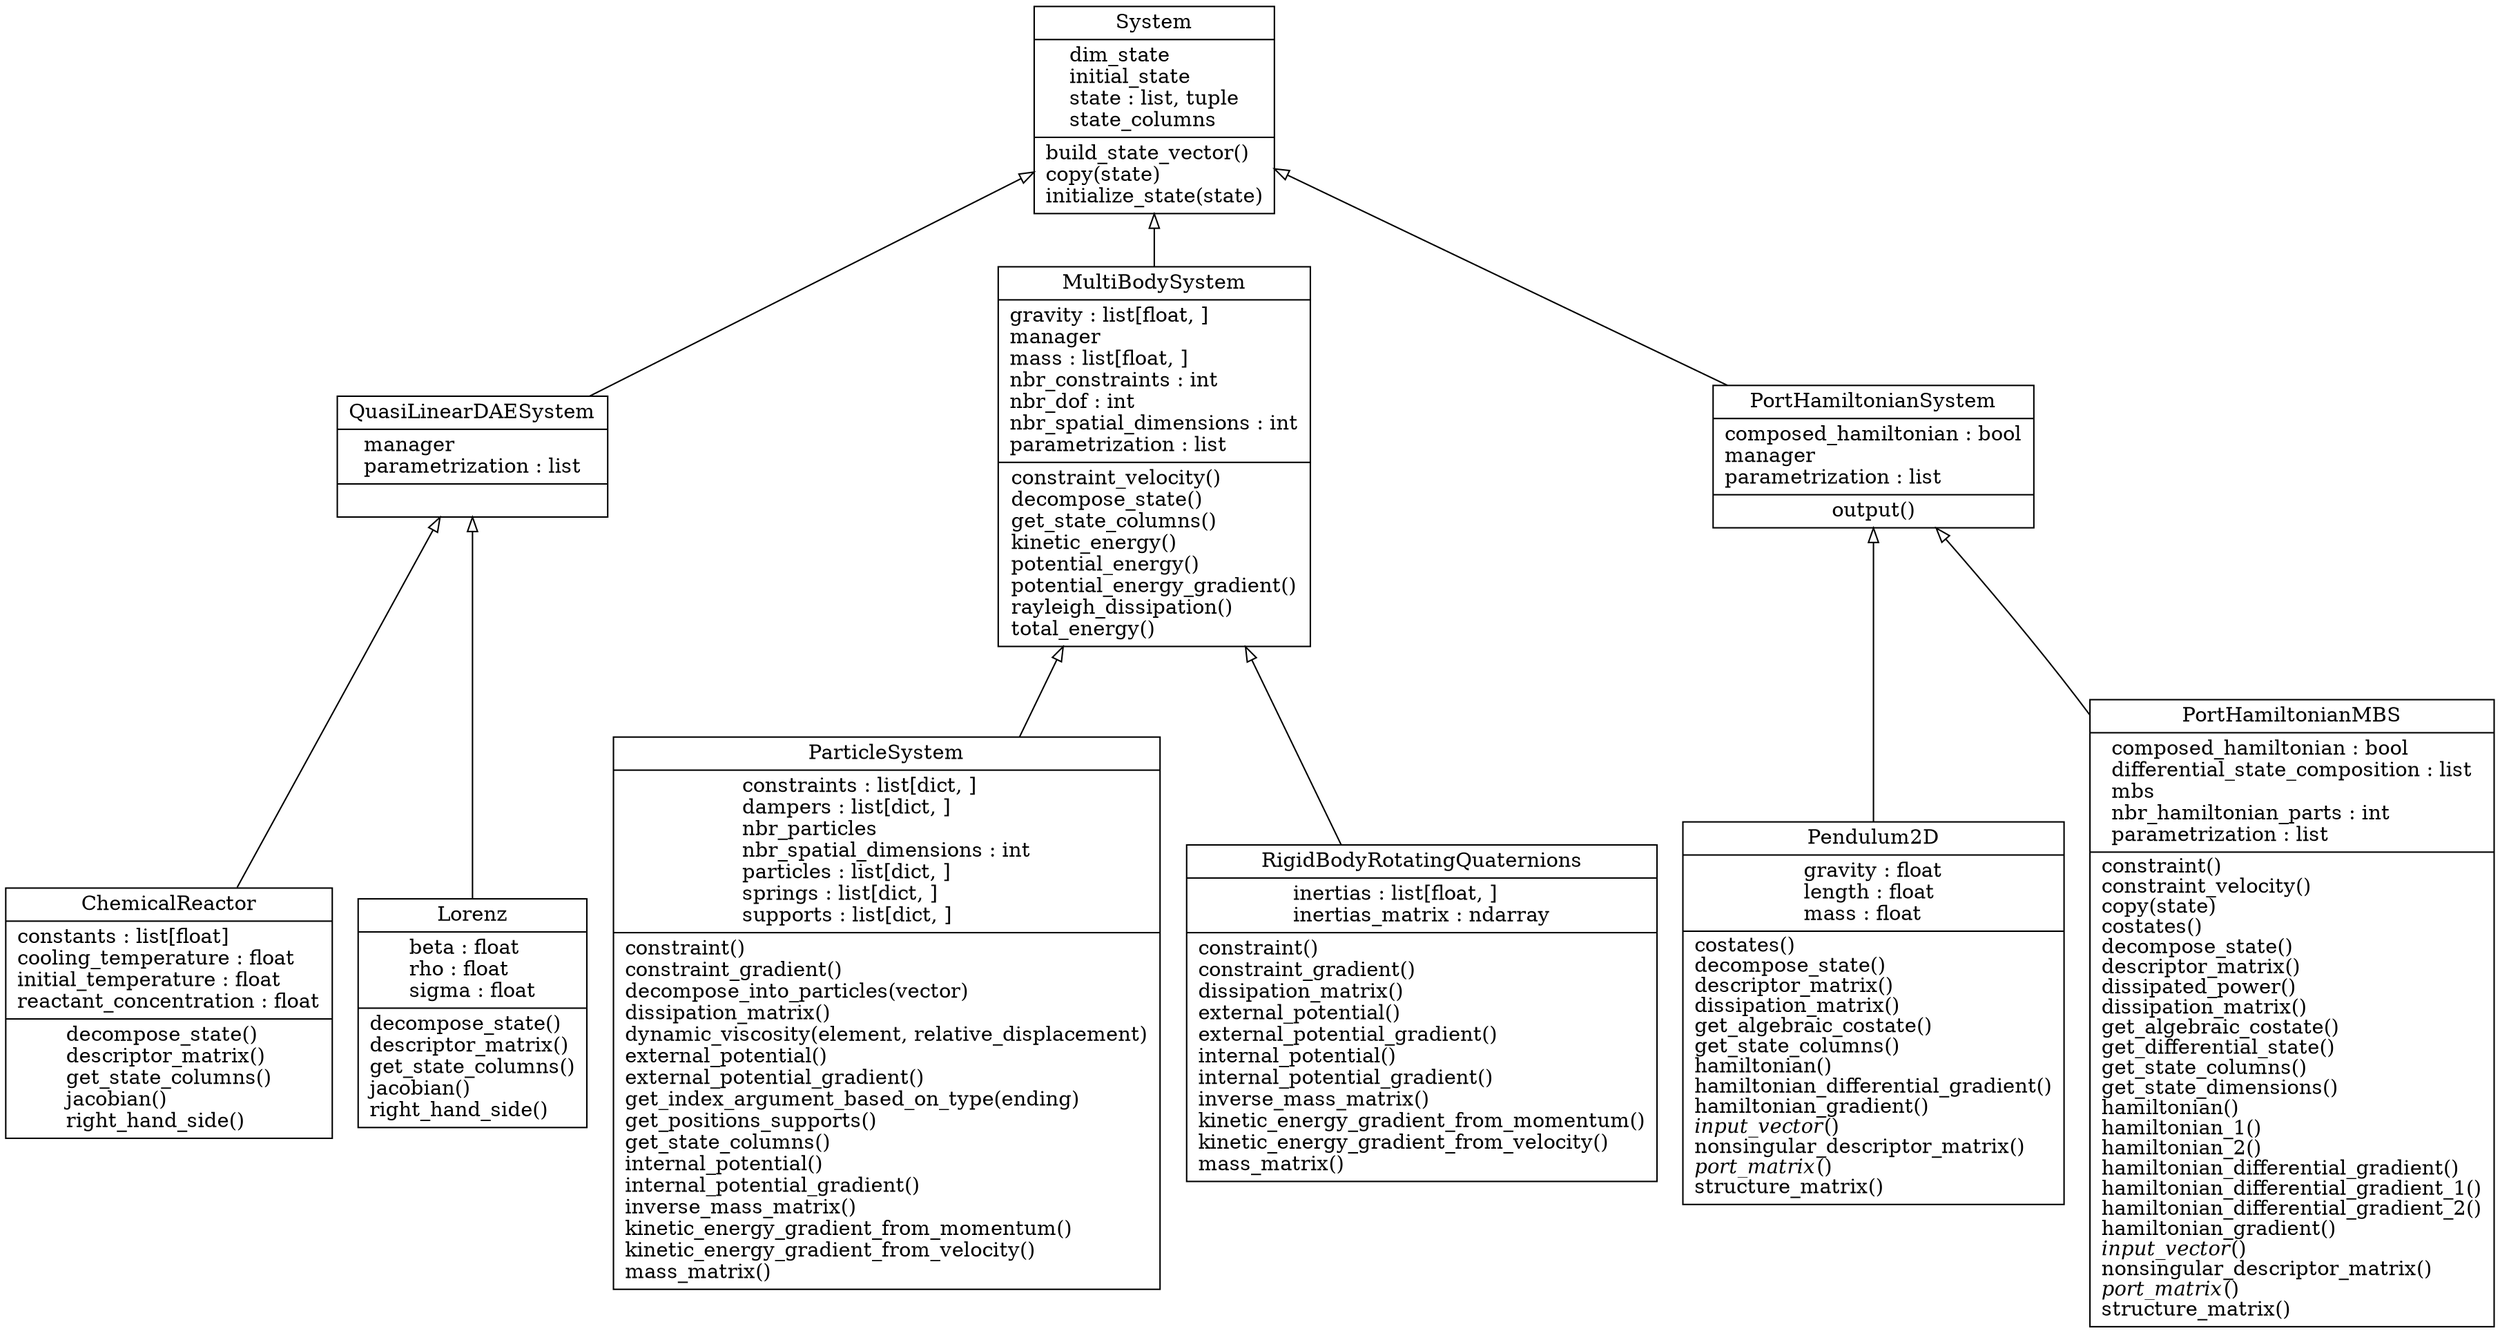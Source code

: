 digraph "classes_systems" {
rankdir=BT
charset="utf-8"
"pydykit.systems_dae.ChemicalReactor" [color="black", fontcolor="black", label=<{ChemicalReactor|constants : list[float]<br ALIGN="LEFT"/>cooling_temperature : float<br ALIGN="LEFT"/>initial_temperature : float<br ALIGN="LEFT"/>reactant_concentration : float<br ALIGN="LEFT"/>|decompose_state()<br ALIGN="LEFT"/>descriptor_matrix()<br ALIGN="LEFT"/>get_state_columns()<br ALIGN="LEFT"/>jacobian()<br ALIGN="LEFT"/>right_hand_side()<br ALIGN="LEFT"/>}>, shape="record", style="solid"];
"pydykit.systems_dae.Lorenz" [color="black", fontcolor="black", label=<{Lorenz|beta : float<br ALIGN="LEFT"/>rho : float<br ALIGN="LEFT"/>sigma : float<br ALIGN="LEFT"/>|decompose_state()<br ALIGN="LEFT"/>descriptor_matrix()<br ALIGN="LEFT"/>get_state_columns()<br ALIGN="LEFT"/>jacobian()<br ALIGN="LEFT"/>right_hand_side()<br ALIGN="LEFT"/>}>, shape="record", style="solid"];
"pydykit.systems_multi_body.MultiBodySystem" [color="black", fontcolor="black", label=<{MultiBodySystem|gravity : list[float, ]<br ALIGN="LEFT"/>manager<br ALIGN="LEFT"/>mass : list[float, ]<br ALIGN="LEFT"/>nbr_constraints : int<br ALIGN="LEFT"/>nbr_dof : int<br ALIGN="LEFT"/>nbr_spatial_dimensions : int<br ALIGN="LEFT"/>parametrization : list<br ALIGN="LEFT"/>|constraint_velocity()<br ALIGN="LEFT"/>decompose_state()<br ALIGN="LEFT"/>get_state_columns()<br ALIGN="LEFT"/>kinetic_energy()<br ALIGN="LEFT"/>potential_energy()<br ALIGN="LEFT"/>potential_energy_gradient()<br ALIGN="LEFT"/>rayleigh_dissipation()<br ALIGN="LEFT"/>total_energy()<br ALIGN="LEFT"/>}>, shape="record", style="solid"];
"pydykit.systems_multi_body.ParticleSystem" [color="black", fontcolor="black", label=<{ParticleSystem|constraints : list[dict, ]<br ALIGN="LEFT"/>dampers : list[dict, ]<br ALIGN="LEFT"/>nbr_particles<br ALIGN="LEFT"/>nbr_spatial_dimensions : int<br ALIGN="LEFT"/>particles : list[dict, ]<br ALIGN="LEFT"/>springs : list[dict, ]<br ALIGN="LEFT"/>supports : list[dict, ]<br ALIGN="LEFT"/>|constraint()<br ALIGN="LEFT"/>constraint_gradient()<br ALIGN="LEFT"/>decompose_into_particles(vector)<br ALIGN="LEFT"/>dissipation_matrix()<br ALIGN="LEFT"/>dynamic_viscosity(element, relative_displacement)<br ALIGN="LEFT"/>external_potential()<br ALIGN="LEFT"/>external_potential_gradient()<br ALIGN="LEFT"/>get_index_argument_based_on_type(ending)<br ALIGN="LEFT"/>get_positions_supports()<br ALIGN="LEFT"/>get_state_columns()<br ALIGN="LEFT"/>internal_potential()<br ALIGN="LEFT"/>internal_potential_gradient()<br ALIGN="LEFT"/>inverse_mass_matrix()<br ALIGN="LEFT"/>kinetic_energy_gradient_from_momentum()<br ALIGN="LEFT"/>kinetic_energy_gradient_from_velocity()<br ALIGN="LEFT"/>mass_matrix()<br ALIGN="LEFT"/>}>, shape="record", style="solid"];
"pydykit.systems_port_hamiltonian.Pendulum2D" [color="black", fontcolor="black", label=<{Pendulum2D|gravity : float<br ALIGN="LEFT"/>length : float<br ALIGN="LEFT"/>mass : float<br ALIGN="LEFT"/>|costates()<br ALIGN="LEFT"/>decompose_state()<br ALIGN="LEFT"/>descriptor_matrix()<br ALIGN="LEFT"/>dissipation_matrix()<br ALIGN="LEFT"/>get_algebraic_costate()<br ALIGN="LEFT"/>get_state_columns()<br ALIGN="LEFT"/>hamiltonian()<br ALIGN="LEFT"/>hamiltonian_differential_gradient()<br ALIGN="LEFT"/>hamiltonian_gradient()<br ALIGN="LEFT"/><I>input_vector</I>()<br ALIGN="LEFT"/>nonsingular_descriptor_matrix()<br ALIGN="LEFT"/><I>port_matrix</I>()<br ALIGN="LEFT"/>structure_matrix()<br ALIGN="LEFT"/>}>, shape="record", style="solid"];
"pydykit.systems_port_hamiltonian.PortHamiltonianMBS" [color="black", fontcolor="black", label=<{PortHamiltonianMBS|composed_hamiltonian : bool<br ALIGN="LEFT"/>differential_state_composition : list<br ALIGN="LEFT"/>mbs<br ALIGN="LEFT"/>nbr_hamiltonian_parts : int<br ALIGN="LEFT"/>parametrization : list<br ALIGN="LEFT"/>|constraint()<br ALIGN="LEFT"/>constraint_velocity()<br ALIGN="LEFT"/>copy(state)<br ALIGN="LEFT"/>costates()<br ALIGN="LEFT"/>decompose_state()<br ALIGN="LEFT"/>descriptor_matrix()<br ALIGN="LEFT"/>dissipated_power()<br ALIGN="LEFT"/>dissipation_matrix()<br ALIGN="LEFT"/>get_algebraic_costate()<br ALIGN="LEFT"/>get_differential_state()<br ALIGN="LEFT"/>get_state_columns()<br ALIGN="LEFT"/>get_state_dimensions()<br ALIGN="LEFT"/>hamiltonian()<br ALIGN="LEFT"/>hamiltonian_1()<br ALIGN="LEFT"/>hamiltonian_2()<br ALIGN="LEFT"/>hamiltonian_differential_gradient()<br ALIGN="LEFT"/>hamiltonian_differential_gradient_1()<br ALIGN="LEFT"/>hamiltonian_differential_gradient_2()<br ALIGN="LEFT"/>hamiltonian_gradient()<br ALIGN="LEFT"/><I>input_vector</I>()<br ALIGN="LEFT"/>nonsingular_descriptor_matrix()<br ALIGN="LEFT"/><I>port_matrix</I>()<br ALIGN="LEFT"/>structure_matrix()<br ALIGN="LEFT"/>}>, shape="record", style="solid"];
"pydykit.systems_port_hamiltonian.PortHamiltonianSystem" [color="black", fontcolor="black", label=<{PortHamiltonianSystem|composed_hamiltonian : bool<br ALIGN="LEFT"/>manager<br ALIGN="LEFT"/>parametrization : list<br ALIGN="LEFT"/>|output()<br ALIGN="LEFT"/>}>, shape="record", style="solid"];
"pydykit.systems_dae.QuasiLinearDAESystem" [color="black", fontcolor="black", label=<{QuasiLinearDAESystem|manager<br ALIGN="LEFT"/>parametrization : list<br ALIGN="LEFT"/>|}>, shape="record", style="solid"];
"pydykit.systems_multi_body.RigidBodyRotatingQuaternions" [color="black", fontcolor="black", label=<{RigidBodyRotatingQuaternions|inertias : list[float, ]<br ALIGN="LEFT"/>inertias_matrix : ndarray<br ALIGN="LEFT"/>|constraint()<br ALIGN="LEFT"/>constraint_gradient()<br ALIGN="LEFT"/>dissipation_matrix()<br ALIGN="LEFT"/>external_potential()<br ALIGN="LEFT"/>external_potential_gradient()<br ALIGN="LEFT"/>internal_potential()<br ALIGN="LEFT"/>internal_potential_gradient()<br ALIGN="LEFT"/>inverse_mass_matrix()<br ALIGN="LEFT"/>kinetic_energy_gradient_from_momentum()<br ALIGN="LEFT"/>kinetic_energy_gradient_from_velocity()<br ALIGN="LEFT"/>mass_matrix()<br ALIGN="LEFT"/>}>, shape="record", style="solid"];
"pydykit.systems.System" [color="black", fontcolor="black", label=<{System|dim_state<br ALIGN="LEFT"/>initial_state<br ALIGN="LEFT"/>state : list, tuple<br ALIGN="LEFT"/>state_columns<br ALIGN="LEFT"/>|build_state_vector()<br ALIGN="LEFT"/>copy(state)<br ALIGN="LEFT"/>initialize_state(state)<br ALIGN="LEFT"/>}>, shape="record", style="solid"];
"pydykit.systems_dae.ChemicalReactor" -> "pydykit.systems_dae.QuasiLinearDAESystem" [arrowhead="empty", arrowtail="none"];
"pydykit.systems_dae.Lorenz" -> "pydykit.systems_dae.QuasiLinearDAESystem" [arrowhead="empty", arrowtail="none"];
"pydykit.systems_dae.QuasiLinearDAESystem" -> "pydykit.systems.System" [arrowhead="empty", arrowtail="none"];
"pydykit.systems_multi_body.MultiBodySystem" -> "pydykit.systems.System" [arrowhead="empty", arrowtail="none"];
"pydykit.systems_multi_body.ParticleSystem" -> "pydykit.systems_multi_body.MultiBodySystem" [arrowhead="empty", arrowtail="none"];
"pydykit.systems_multi_body.RigidBodyRotatingQuaternions" -> "pydykit.systems_multi_body.MultiBodySystem" [arrowhead="empty", arrowtail="none"];
"pydykit.systems_port_hamiltonian.Pendulum2D" -> "pydykit.systems_port_hamiltonian.PortHamiltonianSystem" [arrowhead="empty", arrowtail="none"];
"pydykit.systems_port_hamiltonian.PortHamiltonianMBS" -> "pydykit.systems_port_hamiltonian.PortHamiltonianSystem" [arrowhead="empty", arrowtail="none"];
"pydykit.systems_port_hamiltonian.PortHamiltonianSystem" -> "pydykit.systems.System" [arrowhead="empty", arrowtail="none"];
}
